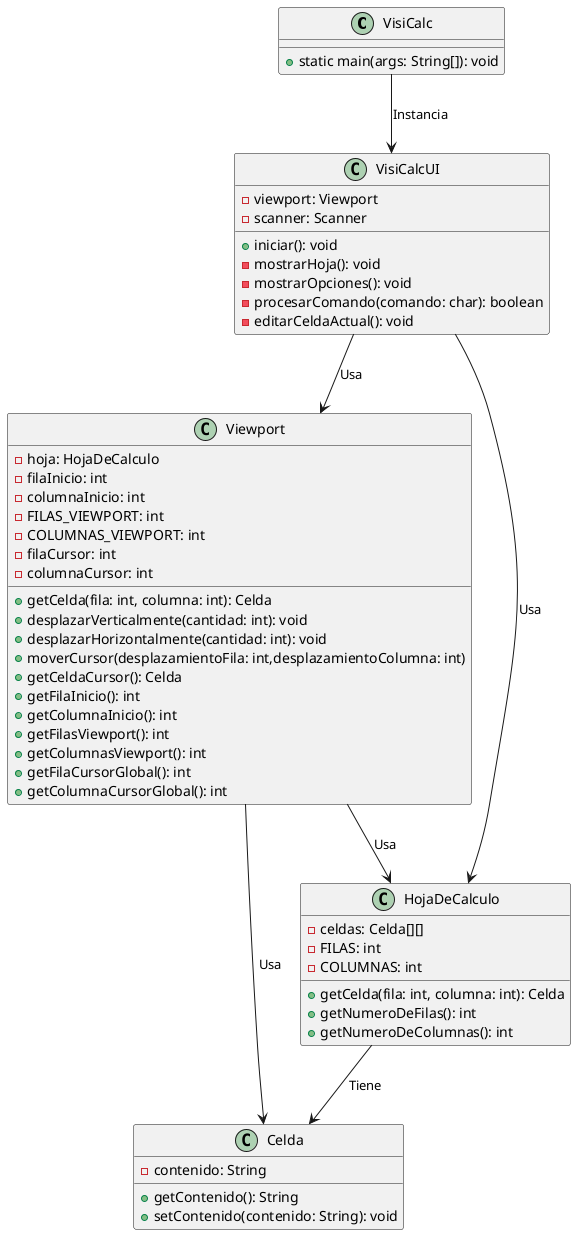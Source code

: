 @startuml

class VisiCalc {
    +static main(args: String[]): void
}

class VisiCalcUI {
    -viewport: Viewport
    -scanner: Scanner
    +iniciar(): void
    -mostrarHoja(): void
    -mostrarOpciones(): void
    -procesarComando(comando: char): boolean
    -editarCeldaActual(): void
}

class Viewport {
    -hoja: HojaDeCalculo
    -filaInicio: int
    -columnaInicio: int
    -FILAS_VIEWPORT: int
    -COLUMNAS_VIEWPORT: int
    -filaCursor: int
    -columnaCursor: int

    +getCelda(fila: int, columna: int): Celda
    +desplazarVerticalmente(cantidad: int): void
    +desplazarHorizontalmente(cantidad: int): void
    +moverCursor(desplazamientoFila: int,desplazamientoColumna: int)
    +getCeldaCursor(): Celda
    +getFilaInicio(): int
    +getColumnaInicio(): int
    +getFilasViewport(): int
    +getColumnasViewport(): int
    +getFilaCursorGlobal(): int
    +getColumnaCursorGlobal(): int
}

class HojaDeCalculo {
    -celdas: Celda[][]
    -FILAS: int
    -COLUMNAS: int
    
    +getCelda(fila: int, columna: int): Celda
    +getNumeroDeFilas(): int
    +getNumeroDeColumnas(): int
}

class Celda {
    -contenido: String
    +getContenido(): String
    +setContenido(contenido: String): void
    
}

VisiCalc --> VisiCalcUI: Instancia
VisiCalcUI --> Viewport: Usa
VisiCalcUI --> HojaDeCalculo: Usa
Viewport --> HojaDeCalculo: Usa
Viewport --> Celda: Usa
HojaDeCalculo --> Celda: Tiene

@enduml
@startuml

class VisiCalc {
    +static main(args: String[]): void
}

class VisiCalcUI {
    -hoja: HojaDeCalculo
    -viewport: Viewport
    -scanner: Scanner
    +iniciar(): void
    -mostrarHoja(): void
    -mostrarOpciones(): void
    -procesarComando(comando: char): boolean
    -editarCeldaActual(): void
}

class Viewport {
    -hoja: HojaDeCalculo
    -filasViewport: int
    -columnasViewport: int
    -filaInicio: int
    -columnaInicio: int
    -filaCursor: int
    -columnaCursor: int
    +moverCursor(dxFila: int, dxColumna: int): void
    +getCeldaCursor(): Celda
    +getFilasViewport(): int
    +getColumnasViewport(): int
    +getFilaInicio(): int
    +getCelda(fila: int, columna: int): Celda
}

class HojaDeCalculo {
    -filas: int
    -columnas: int
    -celdas: Celda[][]
    +getCelda(fila: int, columna: int): Celda
    +getNumeroDeFilas(): int
    +getNumeroDeColumnas(): int
}

class Celda {
    -contenido: String
    +setContenido(contenido: String): void
    +getContenido(): String
}

VisiCalc --> VisiCalcUI: Instancia
VisiCalcUI --> Viewport: Usa
VisiCalcUI --> HojaDeCalculo: Usa
Viewport --> HojaDeCalculo: Usa
Viewport --> Celda: Usa
HojaDeCalculo --> Celda: Tiene

@enduml